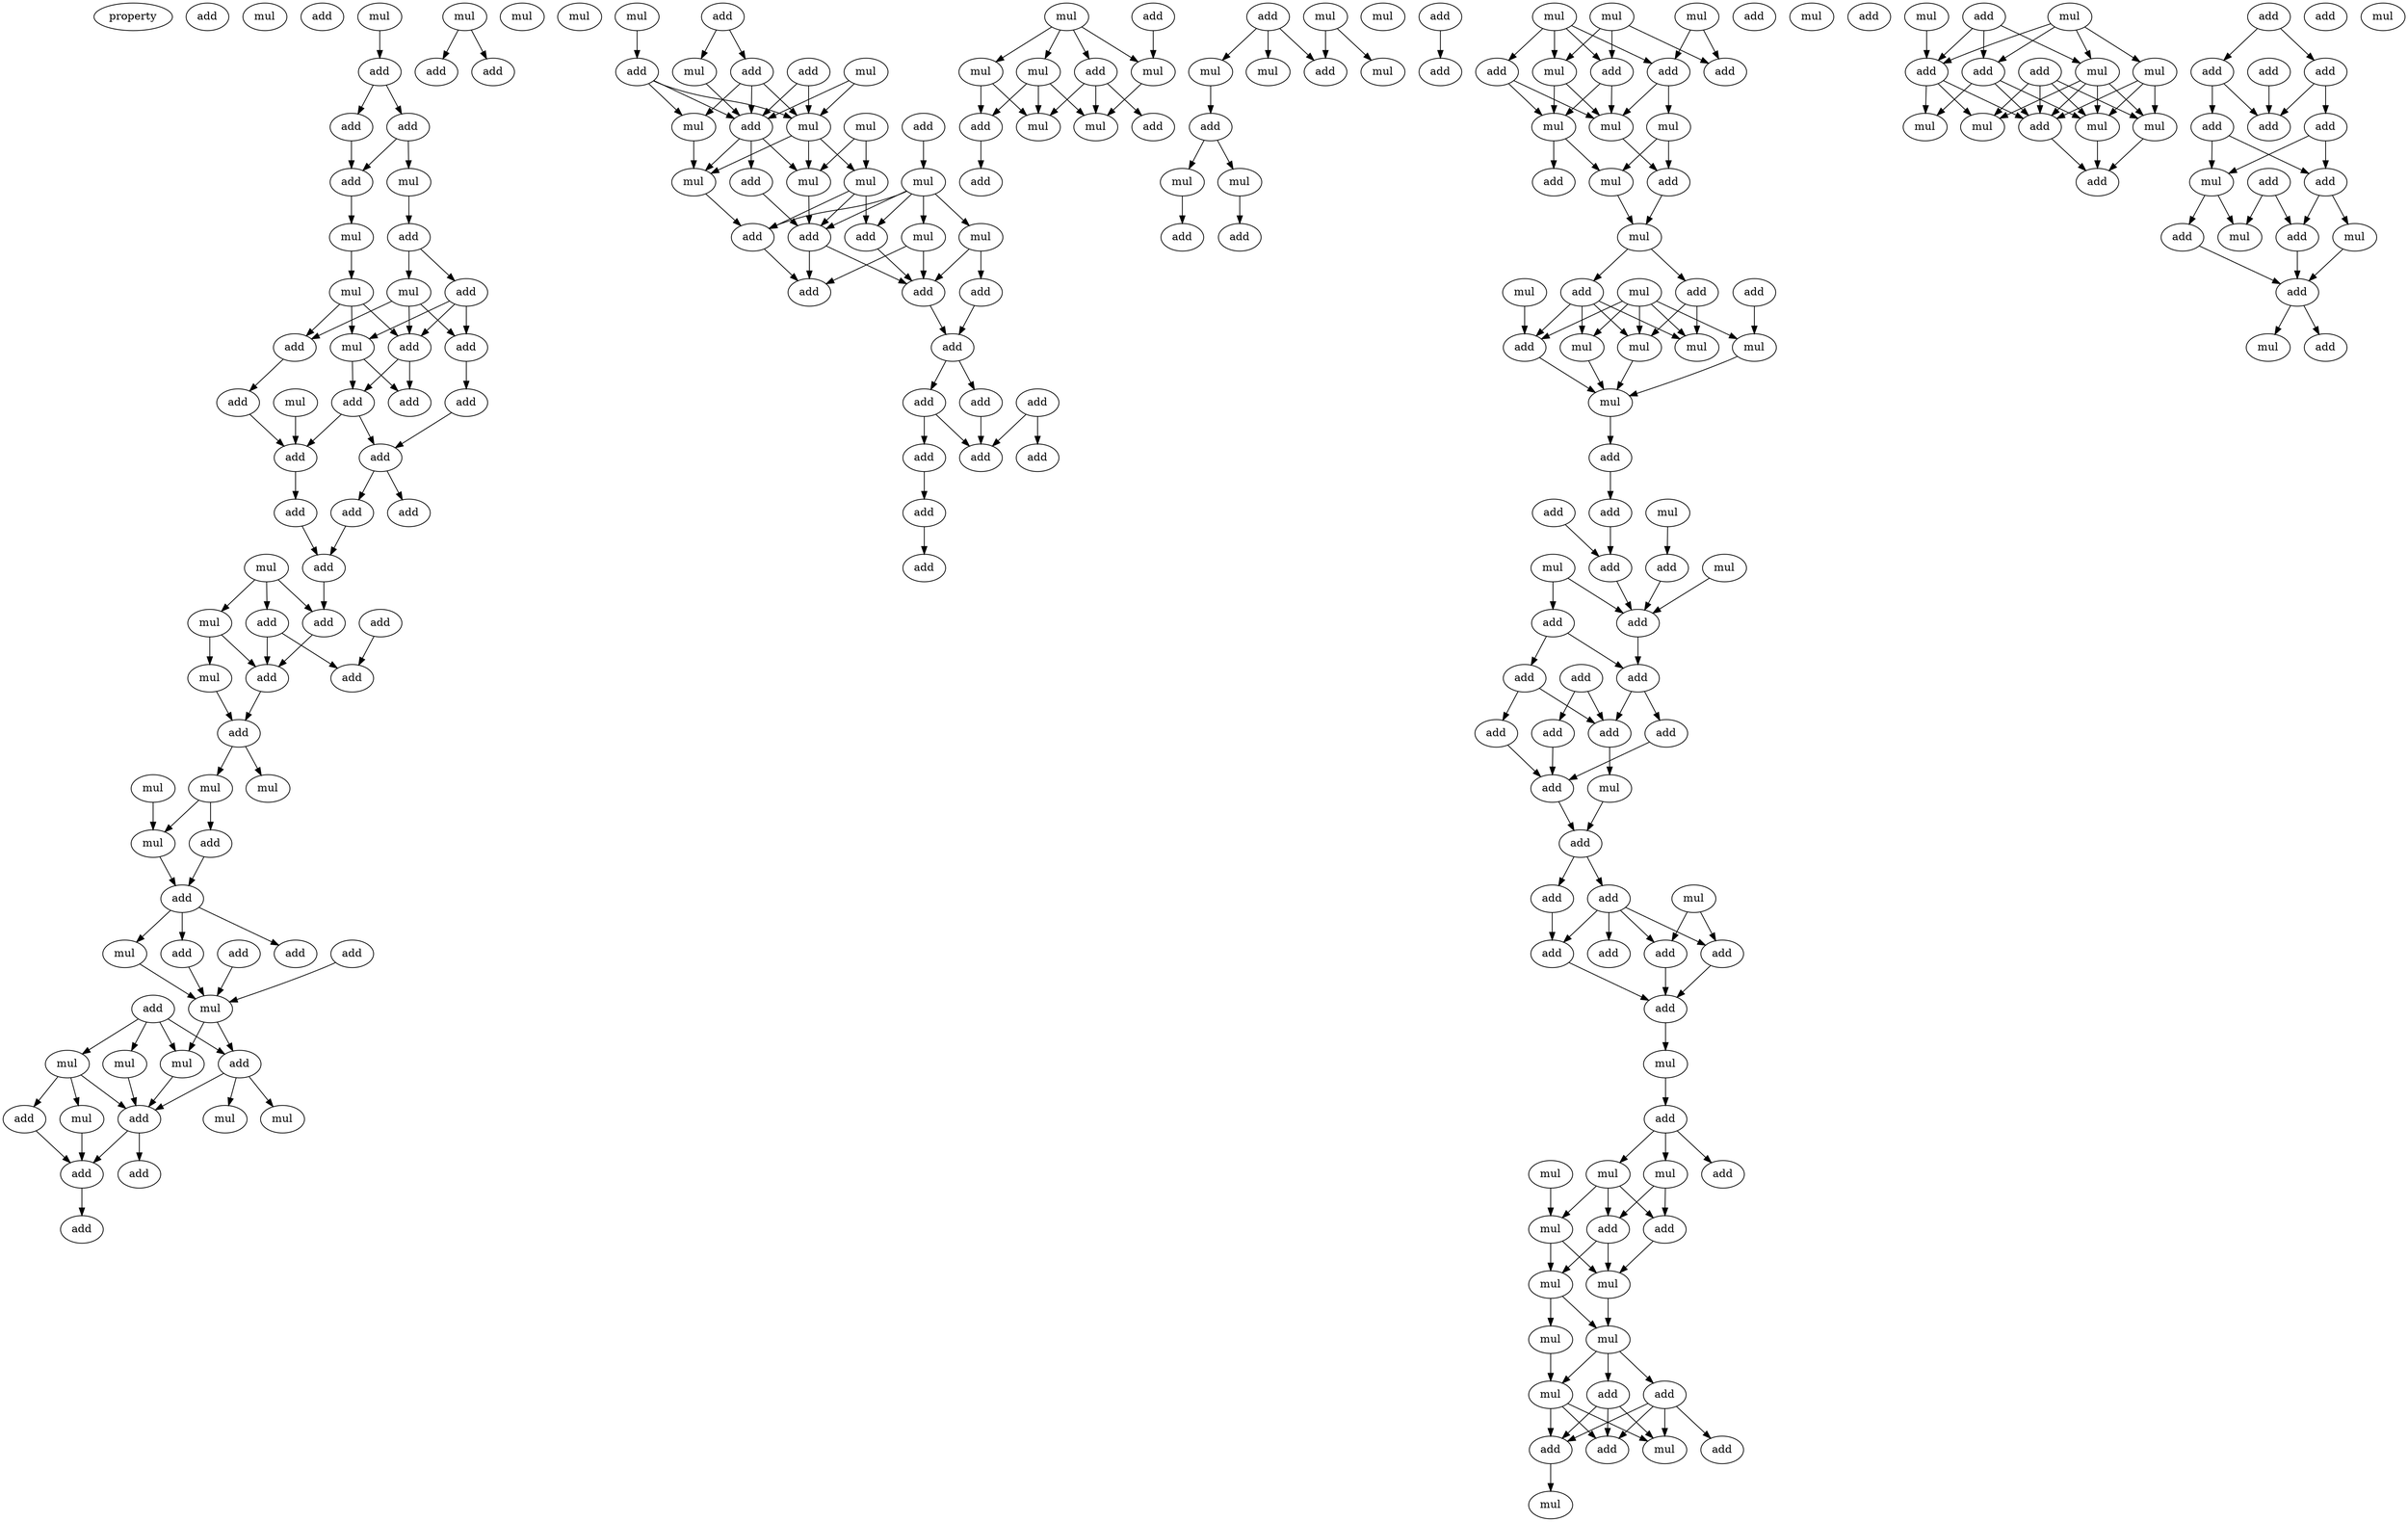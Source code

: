 digraph {
    node [fontcolor=black]
    property [mul=2,lf=1.9]
    0 [ label = add ];
    1 [ label = mul ];
    2 [ label = add ];
    3 [ label = mul ];
    4 [ label = add ];
    5 [ label = add ];
    6 [ label = add ];
    7 [ label = mul ];
    8 [ label = add ];
    9 [ label = add ];
    10 [ label = mul ];
    11 [ label = mul ];
    12 [ label = add ];
    13 [ label = mul ];
    14 [ label = add ];
    15 [ label = mul ];
    16 [ label = add ];
    17 [ label = mul ];
    18 [ label = add ];
    19 [ label = add ];
    20 [ label = mul ];
    21 [ label = add ];
    22 [ label = add ];
    23 [ label = add ];
    24 [ label = add ];
    25 [ label = add ];
    26 [ label = mul ];
    27 [ label = add ];
    28 [ label = add ];
    29 [ label = add ];
    30 [ label = add ];
    31 [ label = add ];
    32 [ label = mul ];
    33 [ label = add ];
    34 [ label = add ];
    35 [ label = mul ];
    36 [ label = add ];
    37 [ label = add ];
    38 [ label = mul ];
    39 [ label = add ];
    40 [ label = add ];
    41 [ label = add ];
    42 [ label = mul ];
    43 [ label = mul ];
    44 [ label = mul ];
    45 [ label = mul ];
    46 [ label = add ];
    47 [ label = mul ];
    48 [ label = add ];
    49 [ label = add ];
    50 [ label = add ];
    51 [ label = add ];
    52 [ label = mul ];
    53 [ label = add ];
    54 [ label = add ];
    55 [ label = mul ];
    56 [ label = mul ];
    57 [ label = mul ];
    58 [ label = mul ];
    59 [ label = add ];
    60 [ label = add ];
    61 [ label = mul ];
    62 [ label = mul ];
    63 [ label = mul ];
    64 [ label = add ];
    65 [ label = add ];
    66 [ label = add ];
    67 [ label = add ];
    68 [ label = add ];
    69 [ label = mul ];
    70 [ label = mul ];
    71 [ label = add ];
    72 [ label = mul ];
    73 [ label = add ];
    74 [ label = add ];
    75 [ label = add ];
    76 [ label = add ];
    77 [ label = mul ];
    78 [ label = mul ];
    79 [ label = mul ];
    80 [ label = mul ];
    81 [ label = mul ];
    82 [ label = mul ];
    83 [ label = add ];
    84 [ label = mul ];
    85 [ label = add ];
    86 [ label = add ];
    87 [ label = mul ];
    88 [ label = add ];
    89 [ label = mul ];
    90 [ label = add ];
    91 [ label = add ];
    92 [ label = add ];
    93 [ label = add ];
    94 [ label = add ];
    95 [ label = add ];
    96 [ label = add ];
    97 [ label = add ];
    98 [ label = add ];
    99 [ label = add ];
    100 [ label = add ];
    101 [ label = add ];
    102 [ label = add ];
    103 [ label = mul ];
    104 [ label = add ];
    105 [ label = mul ];
    106 [ label = mul ];
    107 [ label = mul ];
    108 [ label = add ];
    109 [ label = add ];
    110 [ label = mul ];
    111 [ label = mul ];
    112 [ label = add ];
    113 [ label = add ];
    114 [ label = mul ];
    115 [ label = mul ];
    116 [ label = mul ];
    117 [ label = mul ];
    118 [ label = add ];
    119 [ label = add ];
    120 [ label = mul ];
    121 [ label = mul ];
    122 [ label = mul ];
    123 [ label = add ];
    124 [ label = add ];
    125 [ label = add ];
    126 [ label = add ];
    127 [ label = mul ];
    128 [ label = mul ];
    129 [ label = mul ];
    130 [ label = mul ];
    131 [ label = add ];
    132 [ label = add ];
    133 [ label = add ];
    134 [ label = add ];
    135 [ label = mul ];
    136 [ label = mul ];
    137 [ label = mul ];
    138 [ label = add ];
    139 [ label = add ];
    140 [ label = mul ];
    141 [ label = add ];
    142 [ label = mul ];
    143 [ label = add ];
    144 [ label = add ];
    145 [ label = mul ];
    146 [ label = add ];
    147 [ label = mul ];
    148 [ label = mul ];
    149 [ label = mul ];
    150 [ label = mul ];
    151 [ label = mul ];
    152 [ label = add ];
    153 [ label = mul ];
    154 [ label = add ];
    155 [ label = add ];
    156 [ label = mul ];
    157 [ label = add ];
    158 [ label = add ];
    159 [ label = mul ];
    160 [ label = mul ];
    161 [ label = add ];
    162 [ label = add ];
    163 [ label = add ];
    164 [ label = add ];
    165 [ label = add ];
    166 [ label = add ];
    167 [ label = add ];
    168 [ label = add ];
    169 [ label = add ];
    170 [ label = add ];
    171 [ label = add ];
    172 [ label = mul ];
    173 [ label = add ];
    174 [ label = add ];
    175 [ label = mul ];
    176 [ label = add ];
    177 [ label = add ];
    178 [ label = add ];
    179 [ label = add ];
    180 [ label = add ];
    181 [ label = add ];
    182 [ label = mul ];
    183 [ label = mul ];
    184 [ label = add ];
    185 [ label = mul ];
    186 [ label = mul ];
    187 [ label = add ];
    188 [ label = mul ];
    189 [ label = add ];
    190 [ label = add ];
    191 [ label = add ];
    192 [ label = mul ];
    193 [ label = mul ];
    194 [ label = mul ];
    195 [ label = mul ];
    196 [ label = mul ];
    197 [ label = mul ];
    198 [ label = add ];
    199 [ label = add ];
    200 [ label = add ];
    201 [ label = add ];
    202 [ label = mul ];
    203 [ label = add ];
    204 [ label = mul ];
    205 [ label = mul ];
    206 [ label = add ];
    207 [ label = mul ];
    208 [ label = add ];
    209 [ label = mul ];
    210 [ label = add ];
    211 [ label = mul ];
    212 [ label = add ];
    213 [ label = mul ];
    214 [ label = add ];
    215 [ label = mul ];
    216 [ label = mul ];
    217 [ label = mul ];
    218 [ label = add ];
    219 [ label = add ];
    220 [ label = add ];
    221 [ label = add ];
    222 [ label = add ];
    223 [ label = add ];
    224 [ label = add ];
    225 [ label = add ];
    226 [ label = add ];
    227 [ label = add ];
    228 [ label = mul ];
    229 [ label = add ];
    230 [ label = mul ];
    231 [ label = mul ];
    232 [ label = add ];
    233 [ label = add ];
    234 [ label = mul ];
    235 [ label = add ];
    236 [ label = mul ];
    237 [ label = add ];
    3 -> 4 [ name = 0 ];
    4 -> 5 [ name = 1 ];
    4 -> 6 [ name = 2 ];
    5 -> 12 [ name = 3 ];
    6 -> 11 [ name = 4 ];
    6 -> 12 [ name = 5 ];
    7 -> 8 [ name = 6 ];
    7 -> 9 [ name = 7 ];
    11 -> 14 [ name = 8 ];
    12 -> 13 [ name = 9 ];
    13 -> 17 [ name = 10 ];
    14 -> 15 [ name = 11 ];
    14 -> 16 [ name = 12 ];
    15 -> 18 [ name = 13 ];
    15 -> 19 [ name = 14 ];
    15 -> 21 [ name = 15 ];
    16 -> 18 [ name = 16 ];
    16 -> 19 [ name = 17 ];
    16 -> 20 [ name = 18 ];
    17 -> 18 [ name = 19 ];
    17 -> 20 [ name = 20 ];
    17 -> 21 [ name = 21 ];
    18 -> 22 [ name = 22 ];
    18 -> 25 [ name = 23 ];
    19 -> 24 [ name = 24 ];
    20 -> 22 [ name = 25 ];
    20 -> 25 [ name = 26 ];
    21 -> 23 [ name = 27 ];
    22 -> 27 [ name = 28 ];
    22 -> 28 [ name = 29 ];
    23 -> 28 [ name = 30 ];
    24 -> 27 [ name = 31 ];
    26 -> 28 [ name = 32 ];
    27 -> 30 [ name = 33 ];
    27 -> 31 [ name = 34 ];
    28 -> 29 [ name = 35 ];
    29 -> 33 [ name = 36 ];
    31 -> 33 [ name = 37 ];
    32 -> 34 [ name = 38 ];
    32 -> 35 [ name = 39 ];
    32 -> 36 [ name = 40 ];
    33 -> 34 [ name = 41 ];
    34 -> 39 [ name = 42 ];
    35 -> 38 [ name = 43 ];
    35 -> 39 [ name = 44 ];
    36 -> 39 [ name = 45 ];
    36 -> 40 [ name = 46 ];
    37 -> 40 [ name = 47 ];
    38 -> 41 [ name = 48 ];
    39 -> 41 [ name = 49 ];
    41 -> 42 [ name = 50 ];
    41 -> 43 [ name = 51 ];
    42 -> 45 [ name = 52 ];
    42 -> 46 [ name = 53 ];
    44 -> 45 [ name = 54 ];
    45 -> 48 [ name = 55 ];
    46 -> 48 [ name = 56 ];
    48 -> 51 [ name = 57 ];
    48 -> 52 [ name = 58 ];
    48 -> 53 [ name = 59 ];
    49 -> 55 [ name = 60 ];
    50 -> 55 [ name = 61 ];
    51 -> 55 [ name = 62 ];
    52 -> 55 [ name = 63 ];
    54 -> 56 [ name = 64 ];
    54 -> 57 [ name = 65 ];
    54 -> 58 [ name = 66 ];
    54 -> 59 [ name = 67 ];
    55 -> 56 [ name = 68 ];
    55 -> 59 [ name = 69 ];
    56 -> 64 [ name = 70 ];
    57 -> 64 [ name = 71 ];
    58 -> 60 [ name = 72 ];
    58 -> 62 [ name = 73 ];
    58 -> 64 [ name = 74 ];
    59 -> 61 [ name = 75 ];
    59 -> 63 [ name = 76 ];
    59 -> 64 [ name = 77 ];
    60 -> 65 [ name = 78 ];
    62 -> 65 [ name = 79 ];
    64 -> 65 [ name = 80 ];
    64 -> 66 [ name = 81 ];
    65 -> 67 [ name = 82 ];
    68 -> 70 [ name = 83 ];
    68 -> 74 [ name = 84 ];
    69 -> 71 [ name = 85 ];
    70 -> 76 [ name = 86 ];
    71 -> 76 [ name = 87 ];
    71 -> 78 [ name = 88 ];
    71 -> 79 [ name = 89 ];
    72 -> 76 [ name = 90 ];
    72 -> 79 [ name = 91 ];
    73 -> 76 [ name = 92 ];
    73 -> 79 [ name = 93 ];
    74 -> 76 [ name = 94 ];
    74 -> 78 [ name = 95 ];
    74 -> 79 [ name = 96 ];
    75 -> 81 [ name = 97 ];
    76 -> 80 [ name = 98 ];
    76 -> 83 [ name = 99 ];
    76 -> 84 [ name = 100 ];
    77 -> 80 [ name = 101 ];
    77 -> 82 [ name = 102 ];
    78 -> 84 [ name = 103 ];
    79 -> 80 [ name = 104 ];
    79 -> 82 [ name = 105 ];
    79 -> 84 [ name = 106 ];
    80 -> 88 [ name = 107 ];
    81 -> 85 [ name = 108 ];
    81 -> 86 [ name = 109 ];
    81 -> 87 [ name = 110 ];
    81 -> 88 [ name = 111 ];
    81 -> 89 [ name = 112 ];
    82 -> 85 [ name = 113 ];
    82 -> 86 [ name = 114 ];
    82 -> 88 [ name = 115 ];
    83 -> 88 [ name = 116 ];
    84 -> 85 [ name = 117 ];
    85 -> 91 [ name = 118 ];
    86 -> 92 [ name = 119 ];
    87 -> 91 [ name = 120 ];
    87 -> 92 [ name = 121 ];
    88 -> 91 [ name = 122 ];
    88 -> 92 [ name = 123 ];
    89 -> 90 [ name = 124 ];
    89 -> 92 [ name = 125 ];
    90 -> 93 [ name = 126 ];
    92 -> 93 [ name = 127 ];
    93 -> 94 [ name = 128 ];
    93 -> 95 [ name = 129 ];
    94 -> 97 [ name = 130 ];
    94 -> 99 [ name = 131 ];
    95 -> 99 [ name = 132 ];
    96 -> 98 [ name = 133 ];
    96 -> 99 [ name = 134 ];
    97 -> 100 [ name = 135 ];
    100 -> 102 [ name = 136 ];
    101 -> 106 [ name = 137 ];
    103 -> 104 [ name = 138 ];
    103 -> 105 [ name = 139 ];
    103 -> 106 [ name = 140 ];
    103 -> 107 [ name = 141 ];
    104 -> 108 [ name = 142 ];
    104 -> 110 [ name = 143 ];
    104 -> 111 [ name = 144 ];
    105 -> 109 [ name = 145 ];
    105 -> 110 [ name = 146 ];
    105 -> 111 [ name = 147 ];
    106 -> 111 [ name = 148 ];
    107 -> 109 [ name = 149 ];
    107 -> 110 [ name = 150 ];
    109 -> 112 [ name = 151 ];
    113 -> 115 [ name = 152 ];
    113 -> 117 [ name = 153 ];
    113 -> 118 [ name = 154 ];
    114 -> 116 [ name = 155 ];
    114 -> 118 [ name = 156 ];
    115 -> 119 [ name = 157 ];
    119 -> 121 [ name = 158 ];
    119 -> 122 [ name = 159 ];
    121 -> 124 [ name = 160 ];
    122 -> 123 [ name = 161 ];
    125 -> 126 [ name = 162 ];
    127 -> 130 [ name = 163 ];
    127 -> 132 [ name = 164 ];
    127 -> 133 [ name = 165 ];
    127 -> 134 [ name = 166 ];
    128 -> 131 [ name = 167 ];
    128 -> 134 [ name = 168 ];
    129 -> 130 [ name = 169 ];
    129 -> 131 [ name = 170 ];
    129 -> 133 [ name = 171 ];
    130 -> 135 [ name = 172 ];
    130 -> 136 [ name = 173 ];
    132 -> 135 [ name = 174 ];
    132 -> 136 [ name = 175 ];
    133 -> 135 [ name = 176 ];
    133 -> 136 [ name = 177 ];
    134 -> 135 [ name = 178 ];
    134 -> 137 [ name = 179 ];
    135 -> 138 [ name = 180 ];
    136 -> 140 [ name = 181 ];
    136 -> 141 [ name = 182 ];
    137 -> 138 [ name = 183 ];
    137 -> 140 [ name = 184 ];
    138 -> 142 [ name = 185 ];
    140 -> 142 [ name = 186 ];
    142 -> 143 [ name = 187 ];
    142 -> 144 [ name = 188 ];
    143 -> 149 [ name = 189 ];
    143 -> 151 [ name = 190 ];
    144 -> 148 [ name = 191 ];
    144 -> 149 [ name = 192 ];
    144 -> 151 [ name = 193 ];
    144 -> 152 [ name = 194 ];
    145 -> 152 [ name = 195 ];
    146 -> 150 [ name = 196 ];
    147 -> 148 [ name = 197 ];
    147 -> 149 [ name = 198 ];
    147 -> 150 [ name = 199 ];
    147 -> 151 [ name = 200 ];
    147 -> 152 [ name = 201 ];
    148 -> 153 [ name = 202 ];
    149 -> 153 [ name = 203 ];
    150 -> 153 [ name = 204 ];
    152 -> 153 [ name = 205 ];
    153 -> 154 [ name = 206 ];
    154 -> 155 [ name = 207 ];
    155 -> 161 [ name = 208 ];
    156 -> 158 [ name = 209 ];
    157 -> 161 [ name = 210 ];
    158 -> 162 [ name = 211 ];
    159 -> 162 [ name = 212 ];
    160 -> 162 [ name = 213 ];
    160 -> 163 [ name = 214 ];
    161 -> 162 [ name = 215 ];
    162 -> 166 [ name = 216 ];
    163 -> 164 [ name = 217 ];
    163 -> 166 [ name = 218 ];
    164 -> 167 [ name = 219 ];
    164 -> 170 [ name = 220 ];
    165 -> 168 [ name = 221 ];
    165 -> 170 [ name = 222 ];
    166 -> 169 [ name = 223 ];
    166 -> 170 [ name = 224 ];
    167 -> 171 [ name = 225 ];
    168 -> 171 [ name = 226 ];
    169 -> 171 [ name = 227 ];
    170 -> 172 [ name = 228 ];
    171 -> 173 [ name = 229 ];
    172 -> 173 [ name = 230 ];
    173 -> 174 [ name = 231 ];
    173 -> 176 [ name = 232 ];
    174 -> 177 [ name = 233 ];
    174 -> 178 [ name = 234 ];
    174 -> 179 [ name = 235 ];
    174 -> 180 [ name = 236 ];
    175 -> 178 [ name = 237 ];
    175 -> 180 [ name = 238 ];
    176 -> 177 [ name = 239 ];
    177 -> 181 [ name = 240 ];
    178 -> 181 [ name = 241 ];
    180 -> 181 [ name = 242 ];
    181 -> 183 [ name = 243 ];
    183 -> 184 [ name = 244 ];
    184 -> 186 [ name = 245 ];
    184 -> 188 [ name = 246 ];
    184 -> 189 [ name = 247 ];
    185 -> 192 [ name = 248 ];
    186 -> 190 [ name = 249 ];
    186 -> 191 [ name = 250 ];
    186 -> 192 [ name = 251 ];
    188 -> 190 [ name = 252 ];
    188 -> 191 [ name = 253 ];
    190 -> 193 [ name = 254 ];
    190 -> 194 [ name = 255 ];
    191 -> 193 [ name = 256 ];
    192 -> 193 [ name = 257 ];
    192 -> 194 [ name = 258 ];
    193 -> 196 [ name = 259 ];
    194 -> 195 [ name = 260 ];
    194 -> 196 [ name = 261 ];
    195 -> 197 [ name = 262 ];
    196 -> 197 [ name = 263 ];
    196 -> 198 [ name = 264 ];
    196 -> 199 [ name = 265 ];
    197 -> 201 [ name = 266 ];
    197 -> 202 [ name = 267 ];
    197 -> 203 [ name = 268 ];
    198 -> 200 [ name = 269 ];
    198 -> 201 [ name = 270 ];
    198 -> 202 [ name = 271 ];
    198 -> 203 [ name = 272 ];
    199 -> 201 [ name = 273 ];
    199 -> 202 [ name = 274 ];
    199 -> 203 [ name = 275 ];
    203 -> 204 [ name = 276 ];
    205 -> 208 [ name = 277 ];
    206 -> 208 [ name = 278 ];
    206 -> 209 [ name = 279 ];
    206 -> 212 [ name = 280 ];
    207 -> 208 [ name = 281 ];
    207 -> 209 [ name = 282 ];
    207 -> 211 [ name = 283 ];
    207 -> 212 [ name = 284 ];
    208 -> 213 [ name = 285 ];
    208 -> 214 [ name = 286 ];
    208 -> 215 [ name = 287 ];
    209 -> 213 [ name = 288 ];
    209 -> 214 [ name = 289 ];
    209 -> 216 [ name = 290 ];
    209 -> 217 [ name = 291 ];
    210 -> 213 [ name = 292 ];
    210 -> 214 [ name = 293 ];
    210 -> 216 [ name = 294 ];
    210 -> 217 [ name = 295 ];
    211 -> 214 [ name = 296 ];
    211 -> 216 [ name = 297 ];
    211 -> 217 [ name = 298 ];
    212 -> 214 [ name = 299 ];
    212 -> 215 [ name = 300 ];
    212 -> 216 [ name = 301 ];
    214 -> 218 [ name = 302 ];
    216 -> 218 [ name = 303 ];
    217 -> 218 [ name = 304 ];
    219 -> 221 [ name = 305 ];
    219 -> 222 [ name = 306 ];
    220 -> 226 [ name = 307 ];
    221 -> 224 [ name = 308 ];
    221 -> 226 [ name = 309 ];
    222 -> 225 [ name = 310 ];
    222 -> 226 [ name = 311 ];
    224 -> 228 [ name = 312 ];
    224 -> 229 [ name = 313 ];
    225 -> 228 [ name = 314 ];
    225 -> 229 [ name = 315 ];
    227 -> 231 [ name = 316 ];
    227 -> 232 [ name = 317 ];
    228 -> 231 [ name = 318 ];
    228 -> 233 [ name = 319 ];
    229 -> 232 [ name = 320 ];
    229 -> 234 [ name = 321 ];
    232 -> 235 [ name = 322 ];
    233 -> 235 [ name = 323 ];
    234 -> 235 [ name = 324 ];
    235 -> 236 [ name = 325 ];
    235 -> 237 [ name = 326 ];
}
